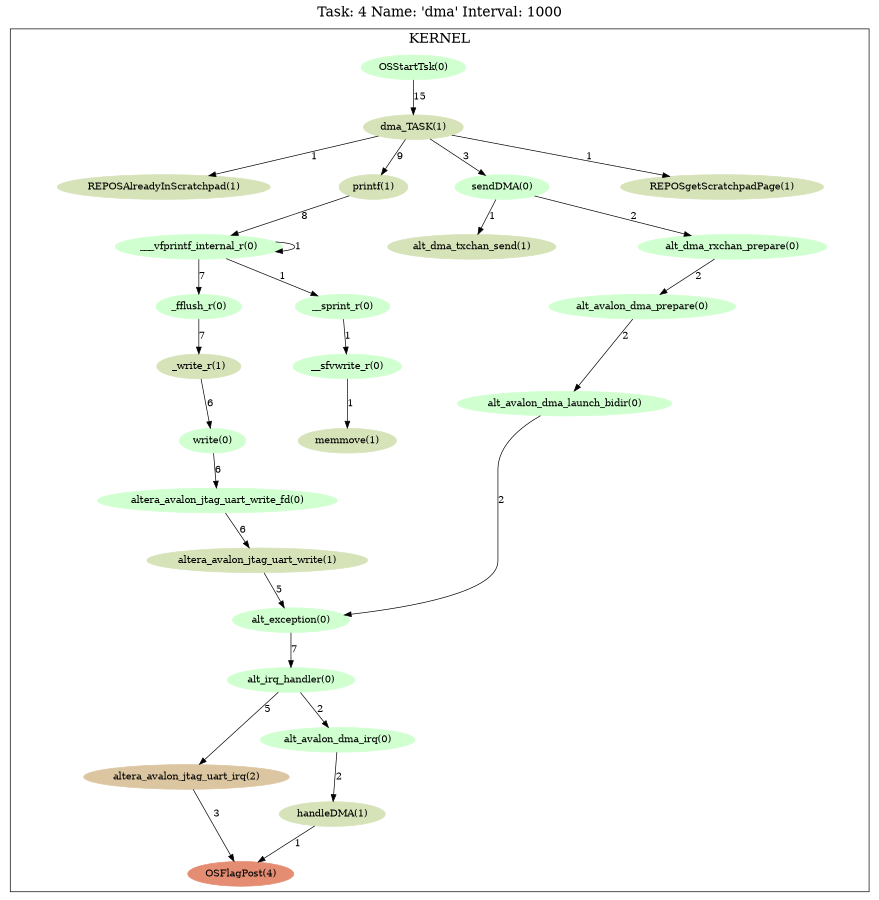 digraph prof {
  size="6,6";
  ratio = fill;
  fontsize = "20";
  node [style=filled];
  labelloc = "t";
  label = "Task: 4 Name: 'dma' Interval: 1000";
  subgraph cluster_kernel {
    label = "KERNEL";
    "F10" [label = "alt_exception(0)"];
    "F10" -> "F11" [label = 7];
    "F11" [label = "alt_irq_handler(0)"];
    "F11" -> "F12" [label = 5];
    "F11" -> "F18" [label = 2];
    "F21" [label = "__sfvwrite_r(0)"];
    "F21" -> "F22" [label = 1];
    "F22" [label = "memmove(1)"];
    "F5" [label = "_fflush_r(0)"];
    "F5" -> "F6" [label = 7];
    "F6" [label = "_write_r(1)"];
    "F6" -> "F7" [label = 6];
    "F7" [label = "write(0)"];
    "F7" -> "F8" [label = 6];
    "F13" [label = "OSFlagPost(4)"];
    "F17" [label = "alt_avalon_dma_launch_bidir(0)"];
    "F17" -> "F10" [label = 2];
    "F16" [label = "alt_avalon_dma_prepare(0)"];
    "F16" -> "F17" [label = 2];
    "F18" [label = "alt_avalon_dma_irq(0)"];
    "F18" -> "F19" [label = 2];
    "F8" [label = "altera_avalon_jtag_uart_write_fd(0)"];
    "F8" -> "F9" [label = 6];
    "F12" [label = "altera_avalon_jtag_uart_irq(2)"];
    "F12" -> "F13" [label = 3];
    "F9" [label = "altera_avalon_jtag_uart_write(1)"];
    "F9" -> "F10" [label = 5];
    "F24" [label = "alt_dma_txchan_send(1)"];
    "F15" [label = "alt_dma_rxchan_prepare(0)"];
    "F15" -> "F16" [label = 2];
    "F1" [label = "dma_TASK(1)"];
    "F1" -> "F2" [label = 1];
    "F1" -> "F3" [label = 9];
    "F1" -> "F14" [label = 3];
    "F1" -> "F23" [label = 1];
    "F19" [label = "handleDMA(1)"];
    "F19" -> "F13" [label = 1];
    "F14" [label = "sendDMA(0)"];
    "F14" -> "F15" [label = 2];
    "F14" -> "F24" [label = 1];
    "F23" [label = "REPOSgetScratchpadPage(1)"];
    "F2" [label = "REPOSAlreadyInScratchpad(1)"];
    "F0" [label = "OSStartTsk(0)"];
    "F0" -> "F1" [label = 15];
    "F3" [label = "printf(1)"];
    "F3" -> "F4" [label = 8];
    "F20" [label = "__sprint_r(0)"];
    "F20" -> "F21" [label = 1];
    "F4" [label = "___vfprintf_internal_r(0)"];
    "F4" -> "F5" [label = 7];
    "F4" -> "F4" [label = 1];
    "F4" -> "F20" [label = 1];
    "F10" [color="#d0ffd0"];
    "F11" [color="#d0ffd0"];
    "F21" [color="#d0ffd0"];
    "F22" [color="#d6e2b8"];
    "F5" [color="#d0ffd0"];
    "F6" [color="#d6e2b8"];
    "F7" [color="#d0ffd0"];
    "F13" [color="#e58d73"];
    "F17" [color="#d0ffd0"];
    "F16" [color="#d0ffd0"];
    "F18" [color="#d0ffd0"];
    "F8" [color="#d0ffd0"];
    "F12" [color="#dbc6a1"];
    "F9" [color="#d6e2b8"];
    "F24" [color="#d6e2b8"];
    "F15" [color="#d0ffd0"];
    "F1" [color="#d6e2b8"];
    "F19" [color="#d6e2b8"];
    "F14" [color="#d0ffd0"];
    "F23" [color="#d6e2b8"];
    "F2" [color="#d6e2b8"];
    "F0" [color="#d0ffd0"];
    "F3" [color="#d6e2b8"];
    "F20" [color="#d0ffd0"];
    "F4" [color="#d0ffd0"];
  }
}
